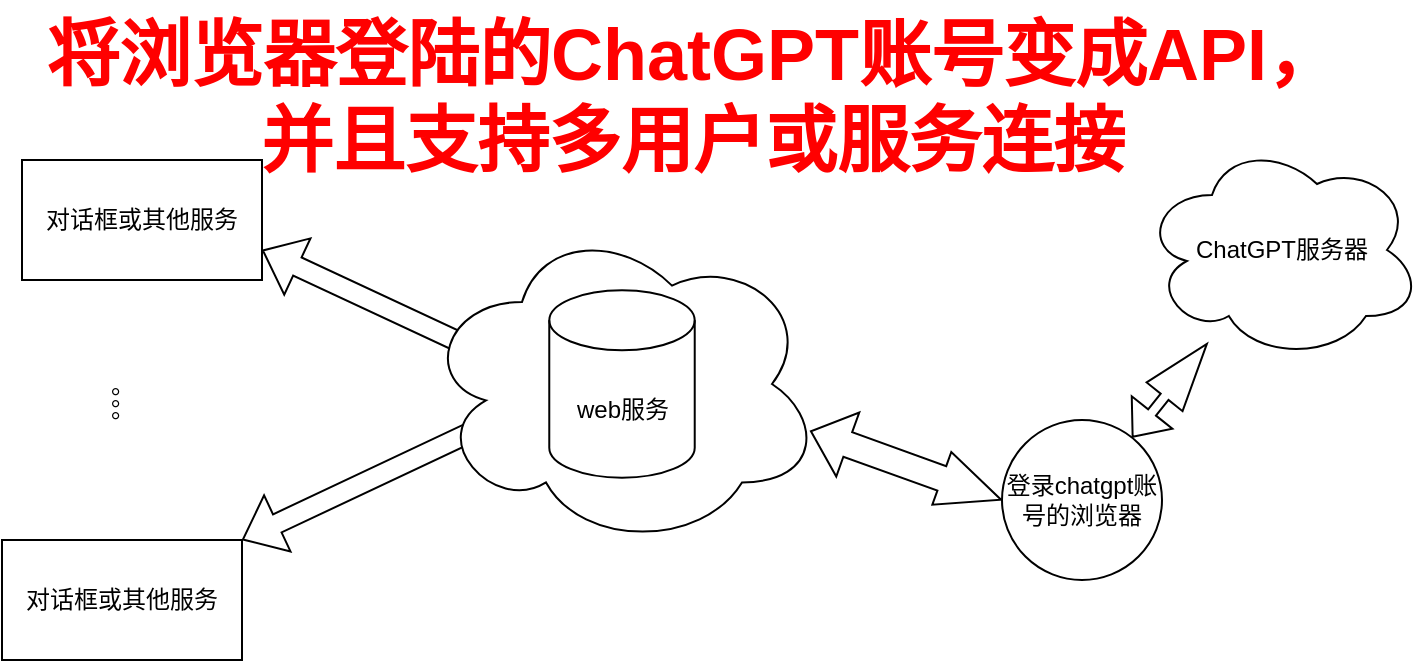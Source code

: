<mxfile version="20.8.16" type="device"><diagram id="UVsP1goel_PraSD79yCX" name="第 1 页"><mxGraphModel dx="1167" dy="1762" grid="1" gridSize="10" guides="1" tooltips="1" connect="1" arrows="1" fold="1" page="1" pageScale="1" pageWidth="827" pageHeight="1169" math="0" shadow="0"><root><mxCell id="0"/><mxCell id="1" parent="0"/><mxCell id="BRg-6P46-TGbA44JB3Ti-7" value="" style="shape=flexArrow;endArrow=classic;startArrow=classic;html=1;rounded=0;width=13;startSize=6.19;endSize=10.16;endWidth=14;entryX=0;entryY=0.5;entryDx=0;entryDy=0;exitX=0.97;exitY=0.643;exitDx=0;exitDy=0;exitPerimeter=0;" parent="1" source="BRg-6P46-TGbA44JB3Ti-24" target="BRg-6P46-TGbA44JB3Ti-20" edge="1"><mxGeometry width="100" height="100" relative="1" as="geometry"><mxPoint x="420" y="220" as="sourcePoint"/><mxPoint x="140" y="350" as="targetPoint"/><Array as="points"/></mxGeometry></mxCell><mxCell id="BRg-6P46-TGbA44JB3Ti-12" value="对话框或其他服务" style="rounded=0;whiteSpace=wrap;html=1;" parent="1" vertex="1"><mxGeometry x="40" y="-630" width="120" height="60" as="geometry"/></mxCell><mxCell id="BRg-6P46-TGbA44JB3Ti-13" value="" style="shape=flexArrow;endArrow=classic;startArrow=classic;html=1;rounded=0;entryX=0;entryY=0.5;entryDx=0;entryDy=0;entryPerimeter=0;exitX=1;exitY=0.75;exitDx=0;exitDy=0;" parent="1" source="BRg-6P46-TGbA44JB3Ti-12" target="BRg-6P46-TGbA44JB3Ti-1" edge="1"><mxGeometry width="100" height="100" relative="1" as="geometry"><mxPoint x="200" y="300" as="sourcePoint"/><mxPoint x="341.421" y="200" as="targetPoint"/></mxGeometry></mxCell><mxCell id="BRg-6P46-TGbA44JB3Ti-16" value="ChatGPT服务器" style="ellipse;shape=cloud;whiteSpace=wrap;html=1;" parent="1" vertex="1"><mxGeometry x="600" y="-640" width="140" height="110" as="geometry"/></mxCell><mxCell id="BRg-6P46-TGbA44JB3Ti-17" value="" style="shape=flexArrow;endArrow=classic;startArrow=classic;html=1;rounded=0;width=5;endSize=10.95;startSize=4.85;endWidth=17;" parent="1" source="BRg-6P46-TGbA44JB3Ti-20" target="BRg-6P46-TGbA44JB3Ti-16" edge="1"><mxGeometry width="100" height="100" relative="1" as="geometry"><mxPoint x="199.64" y="373.4" as="sourcePoint"/><mxPoint x="770" y="80" as="targetPoint"/><Array as="points"/></mxGeometry></mxCell><mxCell id="BRg-6P46-TGbA44JB3Ti-20" value="登录chatgpt账号的浏览器" style="ellipse;whiteSpace=wrap;html=1;aspect=fixed;" parent="1" vertex="1"><mxGeometry x="530" y="-500" width="80" height="80" as="geometry"/></mxCell><mxCell id="ctR0sq3RiD7g-_bvMPfI-3" style="rounded=0;orthogonalLoop=1;jettySize=auto;html=1;startArrow=openAsync;startFill=0;shape=flexArrow;elbow=vertical;entryX=0;entryY=0;entryDx=0;entryDy=52.5;entryPerimeter=0;exitX=1;exitY=0;exitDx=0;exitDy=0;" parent="1" source="ctR0sq3RiD7g-_bvMPfI-2" target="BRg-6P46-TGbA44JB3Ti-1" edge="1"><mxGeometry relative="1" as="geometry"/></mxCell><mxCell id="ctR0sq3RiD7g-_bvMPfI-2" value="对话框或其他服务" style="rounded=0;whiteSpace=wrap;html=1;" parent="1" vertex="1"><mxGeometry x="30" y="-440" width="120" height="60" as="geometry"/></mxCell><mxCell id="ctR0sq3RiD7g-_bvMPfI-4" value="" style="group" parent="1" vertex="1" connectable="0"><mxGeometry x="240" y="-600" width="200" height="164" as="geometry"/></mxCell><mxCell id="BRg-6P46-TGbA44JB3Ti-24" value="" style="ellipse;shape=cloud;whiteSpace=wrap;html=1;" parent="ctR0sq3RiD7g-_bvMPfI-4" vertex="1"><mxGeometry width="200" height="164" as="geometry"/></mxCell><mxCell id="BRg-6P46-TGbA44JB3Ti-1" value="web服务" style="shape=cylinder3;whiteSpace=wrap;html=1;boundedLbl=1;backgroundOutline=1;size=15;" parent="ctR0sq3RiD7g-_bvMPfI-4" vertex="1"><mxGeometry x="63.636" y="35.143" width="72.727" height="93.714" as="geometry"/></mxCell><mxCell id="ctR0sq3RiD7g-_bvMPfI-7" value="。。。" style="text;html=1;align=center;verticalAlign=middle;resizable=0;points=[];autosize=1;strokeColor=none;fillColor=none;rotation=90;" parent="1" vertex="1"><mxGeometry x="60" y="-520" width="60" height="30" as="geometry"/></mxCell><mxCell id="3GUsxHQShKLuM_j2Dgyh-2" value="&lt;font style=&quot;font-size: 36px;&quot;&gt;将浏览器登陆的ChatGPT账号变成API，&lt;br&gt;并且支持多用户或服务连接&lt;br&gt;&lt;br&gt;&lt;/font&gt;" style="text;html=1;align=center;verticalAlign=middle;resizable=0;points=[];autosize=1;strokeColor=none;fillColor=none;fontColor=#ff0000;fontStyle=1" vertex="1" parent="1"><mxGeometry x="40" y="-710" width="670" height="140" as="geometry"/></mxCell></root></mxGraphModel></diagram></mxfile>